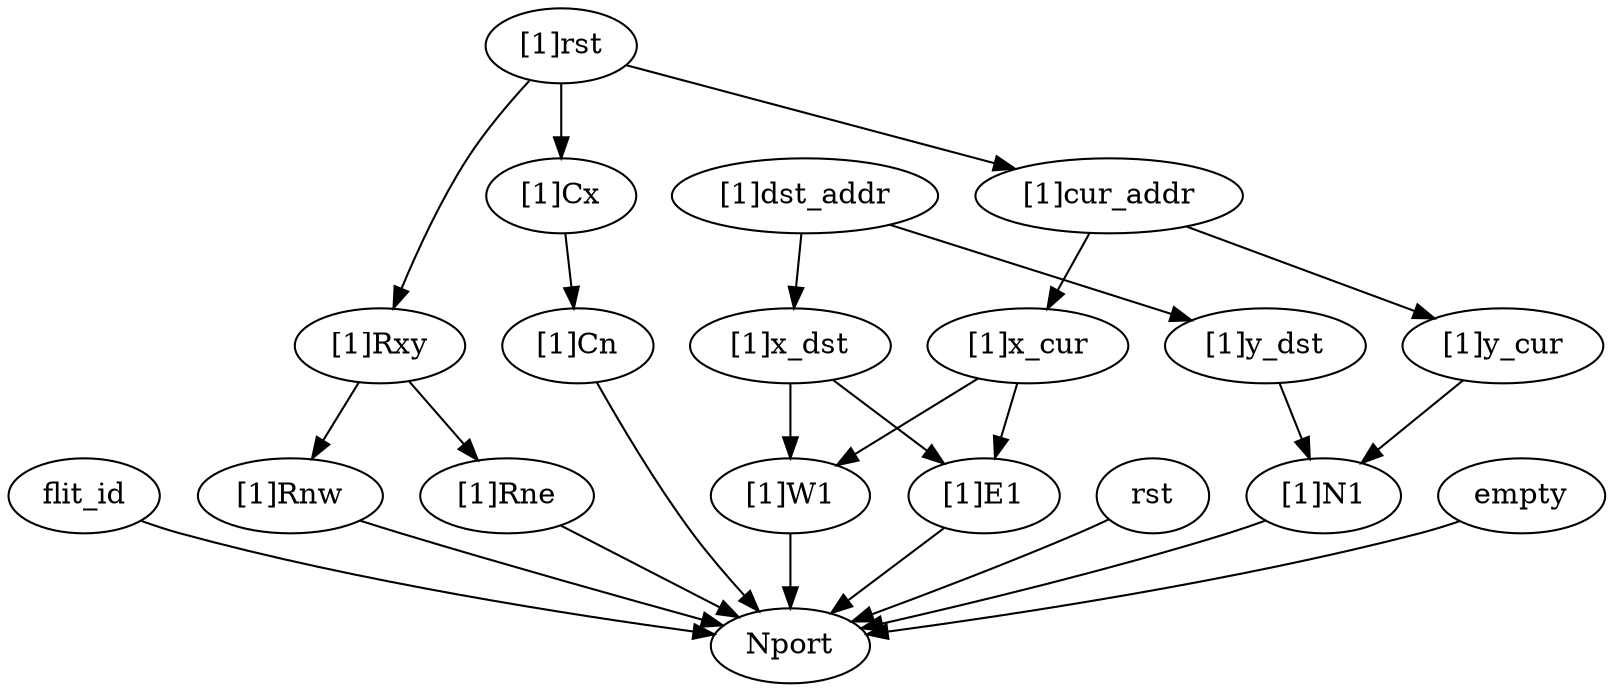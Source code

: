 strict digraph "" {
	flit_id	 [complexity=1,
		importance=0.087584821288,
		rank=0.087584821288];
	Nport	 [complexity=0,
		importance=0.0689011785977,
		rank=0.0];
	flit_id -> Nport;
	"[1]Rne"	 [complexity=11,
		importance=0.0893781065504,
		rank=0.00812528241368];
	"[1]Rne" -> Nport;
	"[1]x_cur"	 [complexity=14,
		importance=0.125744779241,
		rank=0.00898176994579];
	"[1]E1"	 [complexity=11,
		importance=0.0998879955009,
		rank=0.00908072686372];
	"[1]x_cur" -> "[1]E1";
	"[1]W1"	 [complexity=11,
		importance=0.0998879955009,
		rank=0.00908072686372];
	"[1]x_cur" -> "[1]W1";
	"[1]rst"	 [complexity=17,
		importance=0.173121517549,
		rank=0.0101836186793];
	"[1]Cx"	 [complexity=13,
		importance=0.11986448743,
		rank=0.00922034518695];
	"[1]rst" -> "[1]Cx";
	"[1]cur_addr"	 [complexity=16,
		importance=0.154437874858,
		rank=0.00965236717866];
	"[1]rst" -> "[1]cur_addr";
	"[1]Rxy"	 [complexity=13,
		importance=0.118071202168,
		rank=0.00908240016676];
	"[1]rst" -> "[1]Rxy";
	"[1]Cn"	 [complexity=11,
		importance=0.0911713918129,
		rank=0.00828830834663];
	"[1]Cx" -> "[1]Cn";
	"[1]E1" -> Nport;
	"[1]Rnw"	 [complexity=11,
		importance=0.0893781065504,
		rank=0.00812528241368];
	"[1]Rnw" -> Nport;
	"[1]x_dst"	 [complexity=14,
		importance=0.123242716224,
		rank=0.00880305115885];
	"[1]x_dst" -> "[1]E1";
	"[1]x_dst" -> "[1]W1";
	"[1]W1" -> Nport;
	"[1]cur_addr" -> "[1]x_cur";
	"[1]y_cur"	 [complexity=14,
		importance=0.125744779241,
		rank=0.00898176994579];
	"[1]cur_addr" -> "[1]y_cur";
	"[1]Cn" -> Nport;
	rst	 [complexity=3,
		importance=0.225387178483,
		rank=0.0751290594944];
	rst -> Nport;
	"[1]N1"	 [complexity=11,
		importance=0.0998879955009,
		rank=0.00908072686372];
	"[1]y_cur" -> "[1]N1";
	"[1]Rxy" -> "[1]Rne";
	"[1]Rxy" -> "[1]Rnw";
	"[1]dst_addr"	 [complexity=16,
		importance=0.141926358914,
		rank=0.00887039743214];
	"[1]dst_addr" -> "[1]x_dst";
	"[1]y_dst"	 [complexity=14,
		importance=0.123242716224,
		rank=0.00880305115885];
	"[1]dst_addr" -> "[1]y_dst";
	"[1]y_dst" -> "[1]N1";
	empty	 [complexity=2,
		importance=0.156485999886,
		rank=0.0782429999428];
	empty -> Nport;
	"[1]N1" -> Nport;
}
